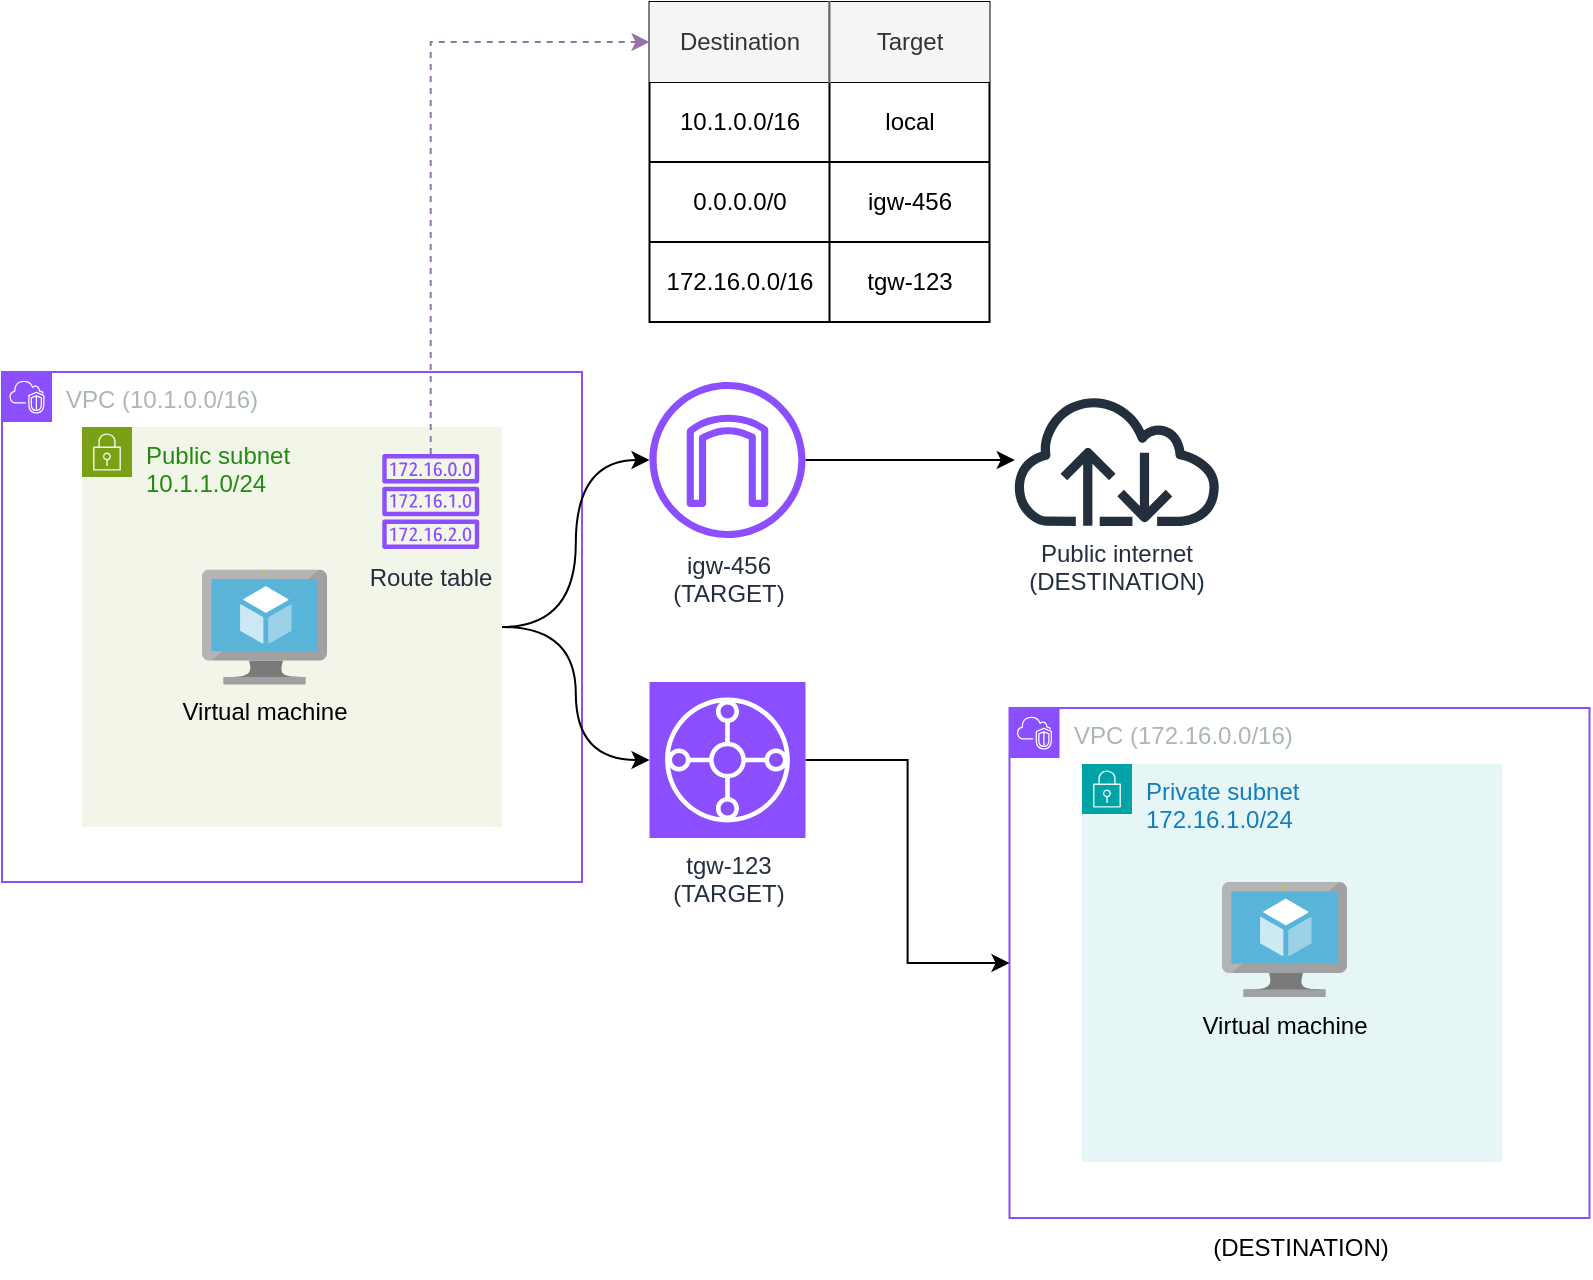 <mxfile version="26.1.1">
  <diagram name="Page-1" id="XAsVF4AkMkgvic_LiaYU">
    <mxGraphModel dx="989" dy="517" grid="1" gridSize="10" guides="1" tooltips="1" connect="1" arrows="1" fold="1" page="1" pageScale="1" pageWidth="850" pageHeight="1100" math="0" shadow="0">
      <root>
        <mxCell id="0" />
        <mxCell id="1" parent="0" />
        <mxCell id="OcqYXuautquy4_u6suUU-11" value="VPC (10.1.0.0/16)" style="points=[[0,0],[0.25,0],[0.5,0],[0.75,0],[1,0],[1,0.25],[1,0.5],[1,0.75],[1,1],[0.75,1],[0.5,1],[0.25,1],[0,1],[0,0.75],[0,0.5],[0,0.25]];outlineConnect=0;gradientColor=none;html=1;whiteSpace=wrap;fontSize=12;fontStyle=0;container=1;pointerEvents=0;collapsible=0;recursiveResize=0;shape=mxgraph.aws4.group;grIcon=mxgraph.aws4.group_vpc2;strokeColor=#8C4FFF;fillColor=none;verticalAlign=top;align=left;spacingLeft=30;fontColor=#AAB7B8;dashed=0;" vertex="1" parent="1">
          <mxGeometry x="10" y="255" width="290" height="255" as="geometry" />
        </mxCell>
        <mxCell id="OcqYXuautquy4_u6suUU-12" value="&lt;div&gt;Public subnet&lt;/div&gt;&lt;div&gt;10.1.1.0/24&lt;/div&gt;" style="points=[[0,0],[0.25,0],[0.5,0],[0.75,0],[1,0],[1,0.25],[1,0.5],[1,0.75],[1,1],[0.75,1],[0.5,1],[0.25,1],[0,1],[0,0.75],[0,0.5],[0,0.25]];outlineConnect=0;gradientColor=none;html=1;whiteSpace=wrap;fontSize=12;fontStyle=0;container=1;pointerEvents=0;collapsible=0;recursiveResize=0;shape=mxgraph.aws4.group;grIcon=mxgraph.aws4.group_security_group;grStroke=0;strokeColor=#7AA116;fillColor=#F2F6E8;verticalAlign=top;align=left;spacingLeft=30;fontColor=#248814;dashed=0;" vertex="1" parent="OcqYXuautquy4_u6suUU-11">
          <mxGeometry x="40" y="27.5" width="210" height="200" as="geometry" />
        </mxCell>
        <mxCell id="OcqYXuautquy4_u6suUU-1" value="Route table" style="sketch=0;outlineConnect=0;fontColor=#232F3E;gradientColor=none;fillColor=#8C4FFF;strokeColor=none;dashed=0;verticalLabelPosition=bottom;verticalAlign=top;align=center;html=1;fontSize=12;fontStyle=0;aspect=fixed;pointerEvents=1;shape=mxgraph.aws4.route_table;" vertex="1" parent="OcqYXuautquy4_u6suUU-12">
          <mxGeometry x="150" y="13.5" width="48.75" height="47.5" as="geometry" />
        </mxCell>
        <mxCell id="OcqYXuautquy4_u6suUU-15" value="Virtual machine" style="image;sketch=0;aspect=fixed;html=1;points=[];align=center;fontSize=12;image=img/lib/mscae/Virtual_Machine.svg;labelBackgroundColor=light-dark(#f2f6e8, #ededed);" vertex="1" parent="OcqYXuautquy4_u6suUU-12">
          <mxGeometry x="60" y="71.25" width="62.5" height="57.5" as="geometry" />
        </mxCell>
        <mxCell id="OcqYXuautquy4_u6suUU-8" style="edgeStyle=orthogonalEdgeStyle;rounded=0;orthogonalLoop=1;jettySize=auto;html=1;" edge="1" parent="1" source="OcqYXuautquy4_u6suUU-5" target="OcqYXuautquy4_u6suUU-17">
          <mxGeometry relative="1" as="geometry">
            <mxPoint x="493.75" y="299" as="targetPoint" />
          </mxGeometry>
        </mxCell>
        <mxCell id="OcqYXuautquy4_u6suUU-5" value="&lt;div&gt;igw-456&lt;/div&gt;&lt;div&gt;(TARGET)&lt;/div&gt;" style="sketch=0;outlineConnect=0;fontColor=#232F3E;gradientColor=none;fillColor=#8C4FFF;strokeColor=none;dashed=0;verticalLabelPosition=bottom;verticalAlign=top;align=center;html=1;fontSize=12;fontStyle=0;aspect=fixed;pointerEvents=1;shape=mxgraph.aws4.internet_gateway;" vertex="1" parent="1">
          <mxGeometry x="333.75" y="260" width="78" height="78" as="geometry" />
        </mxCell>
        <mxCell id="OcqYXuautquy4_u6suUU-16" style="edgeStyle=orthogonalEdgeStyle;rounded=0;orthogonalLoop=1;jettySize=auto;html=1;curved=1;" edge="1" parent="1" source="OcqYXuautquy4_u6suUU-12" target="OcqYXuautquy4_u6suUU-5">
          <mxGeometry relative="1" as="geometry" />
        </mxCell>
        <mxCell id="OcqYXuautquy4_u6suUU-17" value="&lt;div&gt;Public internet&lt;/div&gt;&lt;div&gt;(DESTINATION)&lt;/div&gt;" style="sketch=0;outlineConnect=0;fontColor=#232F3E;gradientColor=none;fillColor=#232F3D;strokeColor=none;dashed=0;verticalLabelPosition=bottom;verticalAlign=top;align=center;html=1;fontSize=12;fontStyle=0;aspect=fixed;pointerEvents=1;shape=mxgraph.aws4.internet;" vertex="1" parent="1">
          <mxGeometry x="513.75" y="266" width="107.25" height="66" as="geometry" />
        </mxCell>
        <mxCell id="OcqYXuautquy4_u6suUU-39" value="" style="shape=table;startSize=0;container=1;collapsible=0;childLayout=tableLayout;" vertex="1" parent="1">
          <mxGeometry x="333.75" y="70" width="170" height="160" as="geometry" />
        </mxCell>
        <mxCell id="OcqYXuautquy4_u6suUU-40" value="" style="shape=tableRow;horizontal=0;startSize=0;swimlaneHead=0;swimlaneBody=0;strokeColor=inherit;top=0;left=0;bottom=0;right=0;collapsible=0;dropTarget=0;fillColor=none;points=[[0,0.5],[1,0.5]];portConstraint=eastwest;" vertex="1" parent="OcqYXuautquy4_u6suUU-39">
          <mxGeometry width="170" height="40" as="geometry" />
        </mxCell>
        <mxCell id="OcqYXuautquy4_u6suUU-41" value="Destination" style="shape=partialRectangle;html=1;whiteSpace=wrap;connectable=0;strokeColor=#666666;overflow=hidden;fillColor=#f5f5f5;top=0;left=0;bottom=0;right=1;pointerEvents=1;align=center;fontColor=#333333;" vertex="1" parent="OcqYXuautquy4_u6suUU-40">
          <mxGeometry width="90" height="40" as="geometry">
            <mxRectangle width="90" height="40" as="alternateBounds" />
          </mxGeometry>
        </mxCell>
        <mxCell id="OcqYXuautquy4_u6suUU-42" value="Target" style="shape=partialRectangle;html=1;whiteSpace=wrap;connectable=0;strokeColor=#666666;overflow=hidden;fillColor=#f5f5f5;top=0;left=1;bottom=0;right=0;pointerEvents=1;fontColor=#333333;" vertex="1" parent="OcqYXuautquy4_u6suUU-40">
          <mxGeometry x="90" width="80" height="40" as="geometry">
            <mxRectangle width="80" height="40" as="alternateBounds" />
          </mxGeometry>
        </mxCell>
        <mxCell id="OcqYXuautquy4_u6suUU-68" style="shape=tableRow;horizontal=0;startSize=0;swimlaneHead=0;swimlaneBody=0;strokeColor=inherit;top=0;left=0;bottom=0;right=0;collapsible=0;dropTarget=0;fillColor=none;points=[[0,0.5],[1,0.5]];portConstraint=eastwest;" vertex="1" parent="OcqYXuautquy4_u6suUU-39">
          <mxGeometry y="40" width="170" height="40" as="geometry" />
        </mxCell>
        <mxCell id="OcqYXuautquy4_u6suUU-69" value="10.1.0.0/16" style="shape=partialRectangle;html=1;whiteSpace=wrap;connectable=0;strokeColor=inherit;overflow=hidden;fillColor=none;top=0;left=0;bottom=0;right=0;pointerEvents=1;" vertex="1" parent="OcqYXuautquy4_u6suUU-68">
          <mxGeometry width="90" height="40" as="geometry">
            <mxRectangle width="90" height="40" as="alternateBounds" />
          </mxGeometry>
        </mxCell>
        <mxCell id="OcqYXuautquy4_u6suUU-70" value="local" style="shape=partialRectangle;html=1;whiteSpace=wrap;connectable=0;strokeColor=inherit;overflow=hidden;fillColor=none;top=0;left=0;bottom=0;right=0;pointerEvents=1;" vertex="1" parent="OcqYXuautquy4_u6suUU-68">
          <mxGeometry x="90" width="80" height="40" as="geometry">
            <mxRectangle width="80" height="40" as="alternateBounds" />
          </mxGeometry>
        </mxCell>
        <mxCell id="OcqYXuautquy4_u6suUU-43" value="" style="shape=tableRow;horizontal=0;startSize=0;swimlaneHead=0;swimlaneBody=0;strokeColor=inherit;top=0;left=0;bottom=0;right=0;collapsible=0;dropTarget=0;fillColor=none;points=[[0,0.5],[1,0.5]];portConstraint=eastwest;" vertex="1" parent="OcqYXuautquy4_u6suUU-39">
          <mxGeometry y="80" width="170" height="40" as="geometry" />
        </mxCell>
        <mxCell id="OcqYXuautquy4_u6suUU-44" value="0.0.0.0/0" style="shape=partialRectangle;html=1;whiteSpace=wrap;connectable=0;strokeColor=inherit;overflow=hidden;fillColor=none;top=0;left=0;bottom=0;right=0;pointerEvents=1;" vertex="1" parent="OcqYXuautquy4_u6suUU-43">
          <mxGeometry width="90" height="40" as="geometry">
            <mxRectangle width="90" height="40" as="alternateBounds" />
          </mxGeometry>
        </mxCell>
        <mxCell id="OcqYXuautquy4_u6suUU-45" value="igw-456" style="shape=partialRectangle;html=1;whiteSpace=wrap;connectable=0;strokeColor=inherit;overflow=hidden;fillColor=none;top=0;left=0;bottom=0;right=0;pointerEvents=1;" vertex="1" parent="OcqYXuautquy4_u6suUU-43">
          <mxGeometry x="90" width="80" height="40" as="geometry">
            <mxRectangle width="80" height="40" as="alternateBounds" />
          </mxGeometry>
        </mxCell>
        <mxCell id="OcqYXuautquy4_u6suUU-47" style="shape=tableRow;horizontal=0;startSize=0;swimlaneHead=0;swimlaneBody=0;strokeColor=inherit;top=0;left=0;bottom=0;right=0;collapsible=0;dropTarget=0;fillColor=none;points=[[0,0.5],[1,0.5]];portConstraint=eastwest;" vertex="1" parent="OcqYXuautquy4_u6suUU-39">
          <mxGeometry y="120" width="170" height="40" as="geometry" />
        </mxCell>
        <mxCell id="OcqYXuautquy4_u6suUU-48" value="172.16.0.0/16" style="shape=partialRectangle;html=1;whiteSpace=wrap;connectable=0;strokeColor=inherit;overflow=hidden;fillColor=none;top=0;left=0;bottom=0;right=0;pointerEvents=1;" vertex="1" parent="OcqYXuautquy4_u6suUU-47">
          <mxGeometry width="90" height="40" as="geometry">
            <mxRectangle width="90" height="40" as="alternateBounds" />
          </mxGeometry>
        </mxCell>
        <mxCell id="OcqYXuautquy4_u6suUU-49" value="tgw-123" style="shape=partialRectangle;html=1;whiteSpace=wrap;connectable=0;strokeColor=inherit;overflow=hidden;fillColor=none;top=0;left=0;bottom=0;right=0;pointerEvents=1;" vertex="1" parent="OcqYXuautquy4_u6suUU-47">
          <mxGeometry x="90" width="80" height="40" as="geometry">
            <mxRectangle width="80" height="40" as="alternateBounds" />
          </mxGeometry>
        </mxCell>
        <mxCell id="OcqYXuautquy4_u6suUU-46" style="edgeStyle=orthogonalEdgeStyle;rounded=0;orthogonalLoop=1;jettySize=auto;html=1;dashed=1;fillColor=#e1d5e7;strokeColor=#9673a6;" edge="1" parent="1" source="OcqYXuautquy4_u6suUU-1" target="OcqYXuautquy4_u6suUU-40">
          <mxGeometry relative="1" as="geometry" />
        </mxCell>
        <mxCell id="OcqYXuautquy4_u6suUU-50" value="VPC (172.16.0.0/16)" style="points=[[0,0],[0.25,0],[0.5,0],[0.75,0],[1,0],[1,0.25],[1,0.5],[1,0.75],[1,1],[0.75,1],[0.5,1],[0.25,1],[0,1],[0,0.75],[0,0.5],[0,0.25]];outlineConnect=0;gradientColor=none;html=1;whiteSpace=wrap;fontSize=12;fontStyle=0;container=1;pointerEvents=0;collapsible=0;recursiveResize=0;shape=mxgraph.aws4.group;grIcon=mxgraph.aws4.group_vpc2;strokeColor=#8C4FFF;fillColor=none;verticalAlign=top;align=left;spacingLeft=30;fontColor=#AAB7B8;dashed=0;" vertex="1" parent="1">
          <mxGeometry x="513.75" y="423" width="290" height="255" as="geometry" />
        </mxCell>
        <mxCell id="OcqYXuautquy4_u6suUU-57" value="&lt;div&gt;Private subnet&lt;/div&gt;&lt;div&gt;172.16.1.0/24&lt;/div&gt;" style="points=[[0,0],[0.25,0],[0.5,0],[0.75,0],[1,0],[1,0.25],[1,0.5],[1,0.75],[1,1],[0.75,1],[0.5,1],[0.25,1],[0,1],[0,0.75],[0,0.5],[0,0.25]];outlineConnect=0;gradientColor=none;html=1;whiteSpace=wrap;fontSize=12;fontStyle=0;container=1;pointerEvents=0;collapsible=0;recursiveResize=0;shape=mxgraph.aws4.group;grIcon=mxgraph.aws4.group_security_group;grStroke=0;strokeColor=#00A4A6;fillColor=#E6F6F7;verticalAlign=top;align=left;spacingLeft=30;fontColor=#147EBA;dashed=0;" vertex="1" parent="OcqYXuautquy4_u6suUU-50">
          <mxGeometry x="36.25" y="28" width="210" height="199" as="geometry" />
        </mxCell>
        <mxCell id="OcqYXuautquy4_u6suUU-53" value="Virtual machine" style="image;sketch=0;aspect=fixed;html=1;points=[];align=center;fontSize=12;image=img/lib/mscae/Virtual_Machine.svg;labelBackgroundColor=light-dark(#e6f6f7, #ededed);" vertex="1" parent="OcqYXuautquy4_u6suUU-57">
          <mxGeometry x="70" y="59" width="62.5" height="57.5" as="geometry" />
        </mxCell>
        <mxCell id="OcqYXuautquy4_u6suUU-61" style="edgeStyle=orthogonalEdgeStyle;rounded=0;orthogonalLoop=1;jettySize=auto;html=1;" edge="1" parent="1" source="OcqYXuautquy4_u6suUU-56" target="OcqYXuautquy4_u6suUU-50">
          <mxGeometry relative="1" as="geometry" />
        </mxCell>
        <mxCell id="OcqYXuautquy4_u6suUU-56" value="&lt;div&gt;tgw-123&lt;/div&gt;&lt;div&gt;(TARGET)&lt;/div&gt;" style="sketch=0;points=[[0,0,0],[0.25,0,0],[0.5,0,0],[0.75,0,0],[1,0,0],[0,1,0],[0.25,1,0],[0.5,1,0],[0.75,1,0],[1,1,0],[0,0.25,0],[0,0.5,0],[0,0.75,0],[1,0.25,0],[1,0.5,0],[1,0.75,0]];outlineConnect=0;fontColor=#232F3E;fillColor=#8C4FFF;strokeColor=#ffffff;dashed=0;verticalLabelPosition=bottom;verticalAlign=top;align=center;html=1;fontSize=12;fontStyle=0;aspect=fixed;shape=mxgraph.aws4.resourceIcon;resIcon=mxgraph.aws4.transit_gateway;" vertex="1" parent="1">
          <mxGeometry x="333.75" y="410" width="78" height="78" as="geometry" />
        </mxCell>
        <mxCell id="OcqYXuautquy4_u6suUU-62" style="edgeStyle=orthogonalEdgeStyle;rounded=0;orthogonalLoop=1;jettySize=auto;html=1;curved=1;" edge="1" parent="1" source="OcqYXuautquy4_u6suUU-12" target="OcqYXuautquy4_u6suUU-56">
          <mxGeometry relative="1" as="geometry" />
        </mxCell>
        <mxCell id="OcqYXuautquy4_u6suUU-64" value="(DESTINATION)" style="text;html=1;align=center;verticalAlign=middle;resizable=0;points=[];autosize=1;strokeColor=none;fillColor=none;" vertex="1" parent="1">
          <mxGeometry x="603.75" y="678" width="110" height="30" as="geometry" />
        </mxCell>
      </root>
    </mxGraphModel>
  </diagram>
</mxfile>
